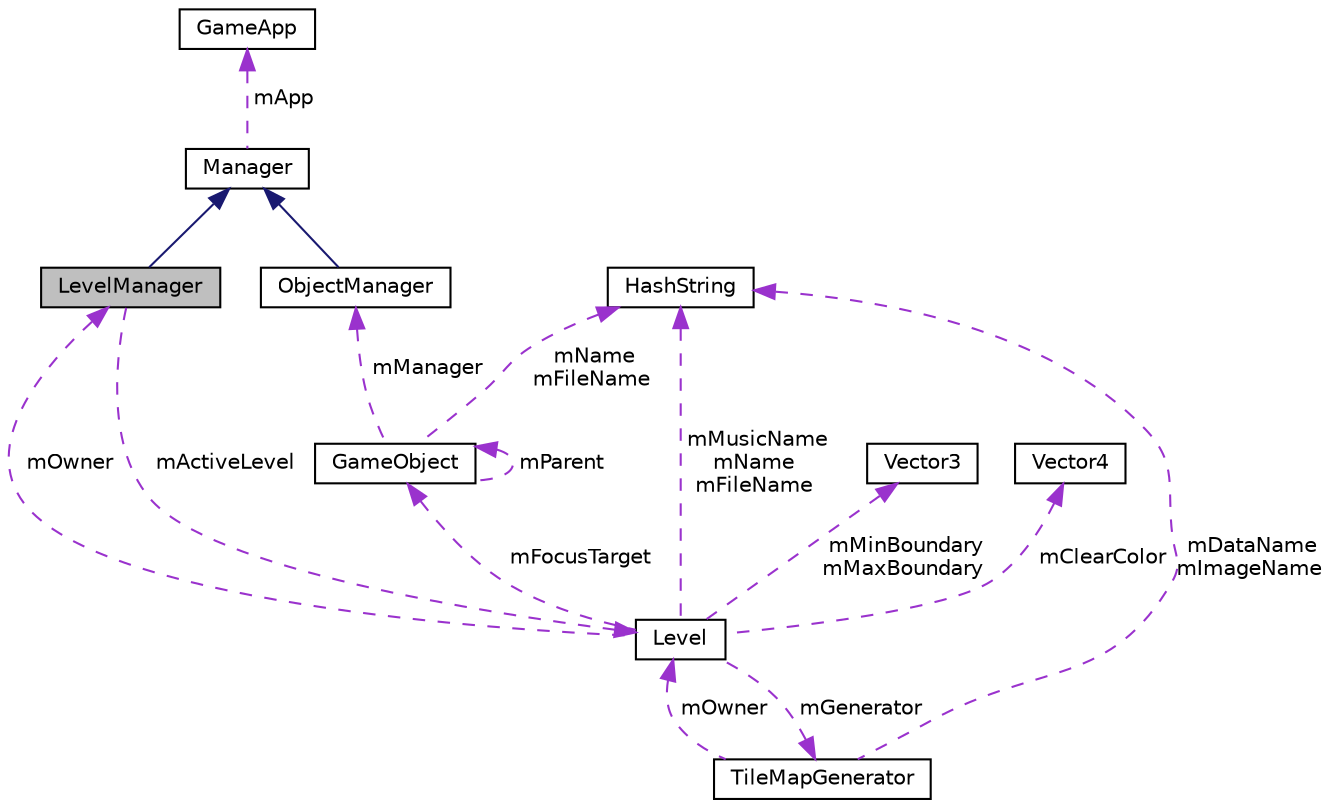 digraph "LevelManager"
{
  edge [fontname="Helvetica",fontsize="10",labelfontname="Helvetica",labelfontsize="10"];
  node [fontname="Helvetica",fontsize="10",shape=record];
  Node1 [label="LevelManager",height=0.2,width=0.4,color="black", fillcolor="grey75", style="filled", fontcolor="black"];
  Node2 -> Node1 [dir="back",color="midnightblue",fontsize="10",style="solid",fontname="Helvetica"];
  Node2 [label="Manager",height=0.2,width=0.4,color="black", fillcolor="white", style="filled",URL="$classManager.html"];
  Node3 -> Node2 [dir="back",color="darkorchid3",fontsize="10",style="dashed",label=" mApp" ,fontname="Helvetica"];
  Node3 [label="GameApp",height=0.2,width=0.4,color="black", fillcolor="white", style="filled",URL="$classGameApp.html"];
  Node4 -> Node1 [dir="back",color="darkorchid3",fontsize="10",style="dashed",label=" mActiveLevel" ,fontname="Helvetica"];
  Node4 [label="Level",height=0.2,width=0.4,color="black", fillcolor="white", style="filled",URL="$classLevel.html"];
  Node5 -> Node4 [dir="back",color="darkorchid3",fontsize="10",style="dashed",label=" mFocusTarget" ,fontname="Helvetica"];
  Node5 [label="GameObject",height=0.2,width=0.4,color="black", fillcolor="white", style="filled",URL="$classGameObject.html"];
  Node5 -> Node5 [dir="back",color="darkorchid3",fontsize="10",style="dashed",label=" mParent" ,fontname="Helvetica"];
  Node6 -> Node5 [dir="back",color="darkorchid3",fontsize="10",style="dashed",label=" mManager" ,fontname="Helvetica"];
  Node6 [label="ObjectManager",height=0.2,width=0.4,color="black", fillcolor="white", style="filled",URL="$classObjectManager.html"];
  Node2 -> Node6 [dir="back",color="midnightblue",fontsize="10",style="solid",fontname="Helvetica"];
  Node7 -> Node5 [dir="back",color="darkorchid3",fontsize="10",style="dashed",label=" mName\nmFileName" ,fontname="Helvetica"];
  Node7 [label="HashString",height=0.2,width=0.4,color="black", fillcolor="white", style="filled",URL="$classHashString.html"];
  Node1 -> Node4 [dir="back",color="darkorchid3",fontsize="10",style="dashed",label=" mOwner" ,fontname="Helvetica"];
  Node8 -> Node4 [dir="back",color="darkorchid3",fontsize="10",style="dashed",label=" mMinBoundary\nmMaxBoundary" ,fontname="Helvetica"];
  Node8 [label="Vector3",height=0.2,width=0.4,color="black", fillcolor="white", style="filled",URL="$structVector3.html"];
  Node9 -> Node4 [dir="back",color="darkorchid3",fontsize="10",style="dashed",label=" mClearColor" ,fontname="Helvetica"];
  Node9 [label="Vector4",height=0.2,width=0.4,color="black", fillcolor="white", style="filled",URL="$structVector4.html"];
  Node10 -> Node4 [dir="back",color="darkorchid3",fontsize="10",style="dashed",label=" mGenerator" ,fontname="Helvetica"];
  Node10 [label="TileMapGenerator",height=0.2,width=0.4,color="black", fillcolor="white", style="filled",URL="$classTileMapGenerator.html"];
  Node7 -> Node10 [dir="back",color="darkorchid3",fontsize="10",style="dashed",label=" mDataName\nmImageName" ,fontname="Helvetica"];
  Node4 -> Node10 [dir="back",color="darkorchid3",fontsize="10",style="dashed",label=" mOwner" ,fontname="Helvetica"];
  Node7 -> Node4 [dir="back",color="darkorchid3",fontsize="10",style="dashed",label=" mMusicName\nmName\nmFileName" ,fontname="Helvetica"];
}
